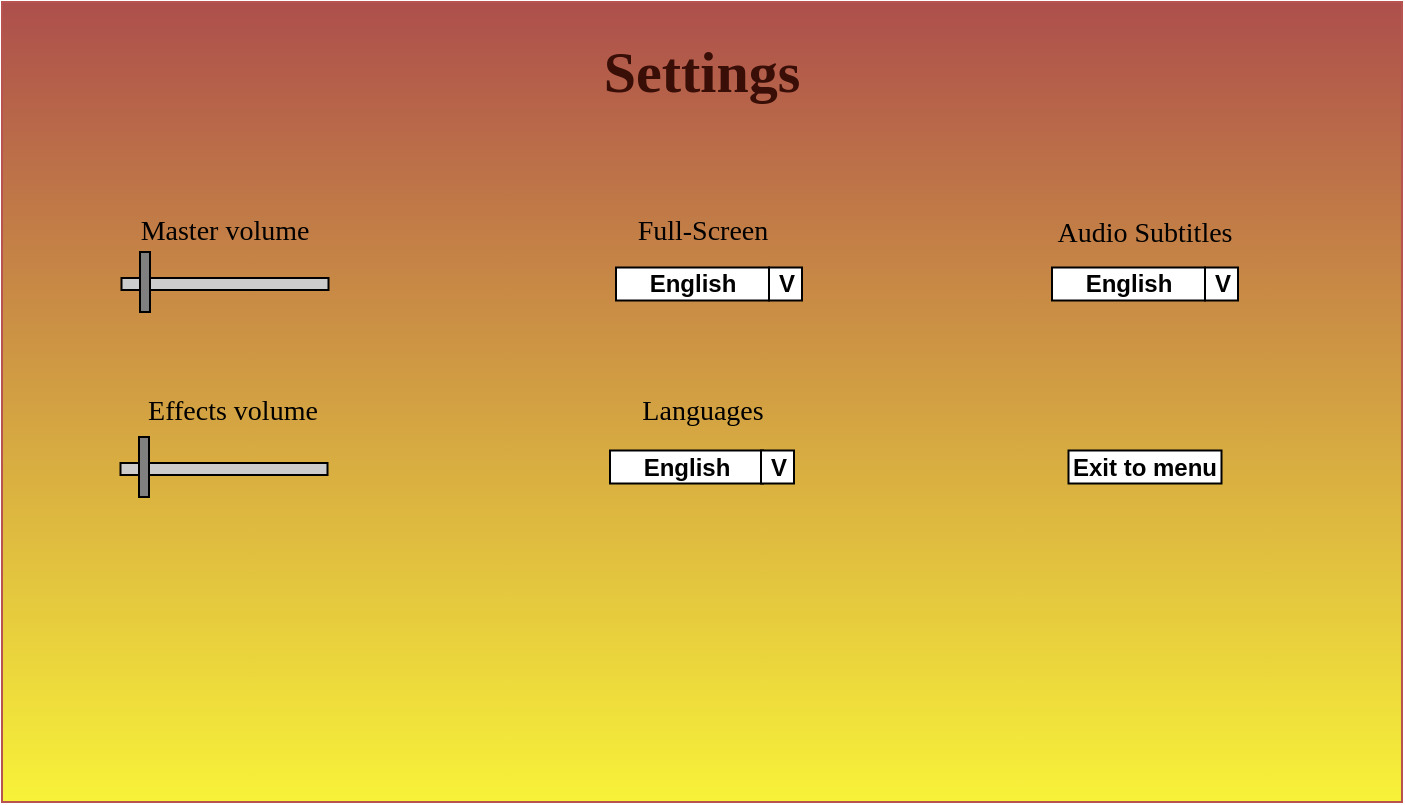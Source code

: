 <mxfile version="22.0.0" type="device">
  <diagram name="Page-1" id="kgT9cr9x9eASkr5CS6Ey">
    <mxGraphModel dx="1134" dy="582" grid="0" gridSize="10" guides="1" tooltips="1" connect="1" arrows="1" fold="1" page="0" pageScale="1" pageWidth="827" pageHeight="1169" math="0" shadow="0">
      <root>
        <mxCell id="0" />
        <mxCell id="1" parent="0" />
        <mxCell id="62foXkwvna8E07XECftN-1" value="" style="rounded=0;whiteSpace=wrap;html=1;fillColor=#F8F239;gradientColor=#AD4F4C;strokeColor=#b85450;gradientDirection=north;" parent="1" vertex="1">
          <mxGeometry x="50" y="150" width="700" height="400" as="geometry" />
        </mxCell>
        <mxCell id="9wmRJnvbg2wUBeGAu-n2-1" value="&lt;font color=&quot;#380e07&quot; face=&quot;constantina&quot; style=&quot;font-size: 29px;&quot;&gt;&lt;b style=&quot;font-size: 29px;&quot;&gt;Settings&lt;/b&gt;&lt;/font&gt;" style="text;html=1;strokeColor=none;fillColor=none;align=center;verticalAlign=middle;whiteSpace=wrap;rounded=0;fontSize=29;" vertex="1" parent="1">
          <mxGeometry x="370" y="170" width="60" height="30" as="geometry" />
        </mxCell>
        <mxCell id="9wmRJnvbg2wUBeGAu-n2-2" value="&lt;font face=&quot;Constantina&quot; style=&quot;font-size: 14px;&quot;&gt;Master volume&lt;/font&gt;" style="text;html=1;strokeColor=none;fillColor=none;align=center;verticalAlign=middle;whiteSpace=wrap;rounded=0;fontSize=14;" vertex="1" parent="1">
          <mxGeometry x="106" y="249" width="111" height="30" as="geometry" />
        </mxCell>
        <mxCell id="9wmRJnvbg2wUBeGAu-n2-3" value="" style="rounded=0;whiteSpace=wrap;html=1;fillColor=#CCCCCC;" vertex="1" parent="1">
          <mxGeometry x="109.75" y="288" width="103.5" height="6" as="geometry" />
        </mxCell>
        <mxCell id="9wmRJnvbg2wUBeGAu-n2-4" value="" style="rounded=0;whiteSpace=wrap;html=1;fillColor=#808080;rotation=-90;" vertex="1" parent="1">
          <mxGeometry x="106.5" y="287.5" width="30" height="5" as="geometry" />
        </mxCell>
        <mxCell id="9wmRJnvbg2wUBeGAu-n2-5" value="&lt;font face=&quot;Constantina&quot;&gt;Effects volume&lt;/font&gt;" style="text;html=1;strokeColor=none;fillColor=none;align=center;verticalAlign=middle;whiteSpace=wrap;rounded=0;fontSize=14;" vertex="1" parent="1">
          <mxGeometry x="109.75" y="339" width="111" height="30" as="geometry" />
        </mxCell>
        <mxCell id="9wmRJnvbg2wUBeGAu-n2-6" value="" style="rounded=0;whiteSpace=wrap;html=1;fillColor=#CCCCCC;" vertex="1" parent="1">
          <mxGeometry x="109.25" y="380.5" width="103.5" height="6" as="geometry" />
        </mxCell>
        <mxCell id="9wmRJnvbg2wUBeGAu-n2-7" value="" style="rounded=0;whiteSpace=wrap;html=1;fillColor=#808080;rotation=-90;" vertex="1" parent="1">
          <mxGeometry x="106" y="380" width="30" height="5" as="geometry" />
        </mxCell>
        <mxCell id="9wmRJnvbg2wUBeGAu-n2-8" value="&lt;font face=&quot;Constantina&quot;&gt;Full-Screen&lt;/font&gt;" style="text;html=1;strokeColor=none;fillColor=none;align=center;verticalAlign=middle;whiteSpace=wrap;rounded=0;fontSize=14;" vertex="1" parent="1">
          <mxGeometry x="344.5" y="249" width="111" height="30" as="geometry" />
        </mxCell>
        <mxCell id="9wmRJnvbg2wUBeGAu-n2-10" value="&lt;font face=&quot;Constantina&quot;&gt;Audio Subtitles&lt;/font&gt;" style="text;html=1;strokeColor=none;fillColor=none;align=center;verticalAlign=middle;whiteSpace=wrap;rounded=0;fontSize=14;" vertex="1" parent="1">
          <mxGeometry x="566" y="249.75" width="111" height="30" as="geometry" />
        </mxCell>
        <mxCell id="9wmRJnvbg2wUBeGAu-n2-12" value="&lt;font face=&quot;Constantina&quot;&gt;Languages&lt;/font&gt;" style="text;html=1;strokeColor=none;fillColor=none;align=center;verticalAlign=middle;whiteSpace=wrap;rounded=0;fontSize=14;" vertex="1" parent="1">
          <mxGeometry x="344.5" y="339" width="111" height="30" as="geometry" />
        </mxCell>
        <mxCell id="9wmRJnvbg2wUBeGAu-n2-13" value="&lt;b&gt;English&lt;/b&gt;" style="rounded=0;whiteSpace=wrap;html=1;" vertex="1" parent="1">
          <mxGeometry x="354" y="374.25" width="76.5" height="16.5" as="geometry" />
        </mxCell>
        <mxCell id="9wmRJnvbg2wUBeGAu-n2-14" value="&lt;b&gt;V&lt;/b&gt;" style="rounded=0;whiteSpace=wrap;html=1;" vertex="1" parent="1">
          <mxGeometry x="429.5" y="374.25" width="16.5" height="16.5" as="geometry" />
        </mxCell>
        <mxCell id="9wmRJnvbg2wUBeGAu-n2-15" value="&lt;b&gt;Exit to menu&lt;/b&gt;" style="rounded=0;whiteSpace=wrap;html=1;" vertex="1" parent="1">
          <mxGeometry x="583.25" y="374.25" width="76.5" height="16.5" as="geometry" />
        </mxCell>
        <mxCell id="9wmRJnvbg2wUBeGAu-n2-18" value="&lt;b&gt;English&lt;/b&gt;" style="rounded=0;whiteSpace=wrap;html=1;" vertex="1" parent="1">
          <mxGeometry x="357" y="282.75" width="76.5" height="16.5" as="geometry" />
        </mxCell>
        <mxCell id="9wmRJnvbg2wUBeGAu-n2-19" value="&lt;b&gt;V&lt;/b&gt;" style="rounded=0;whiteSpace=wrap;html=1;" vertex="1" parent="1">
          <mxGeometry x="433.5" y="282.75" width="16.5" height="16.5" as="geometry" />
        </mxCell>
        <mxCell id="9wmRJnvbg2wUBeGAu-n2-20" value="&lt;b&gt;English&lt;/b&gt;" style="rounded=0;whiteSpace=wrap;html=1;" vertex="1" parent="1">
          <mxGeometry x="575" y="282.75" width="76.5" height="16.5" as="geometry" />
        </mxCell>
        <mxCell id="9wmRJnvbg2wUBeGAu-n2-21" value="&lt;b&gt;V&lt;/b&gt;" style="rounded=0;whiteSpace=wrap;html=1;" vertex="1" parent="1">
          <mxGeometry x="651.5" y="282.75" width="16.5" height="16.5" as="geometry" />
        </mxCell>
      </root>
    </mxGraphModel>
  </diagram>
</mxfile>
